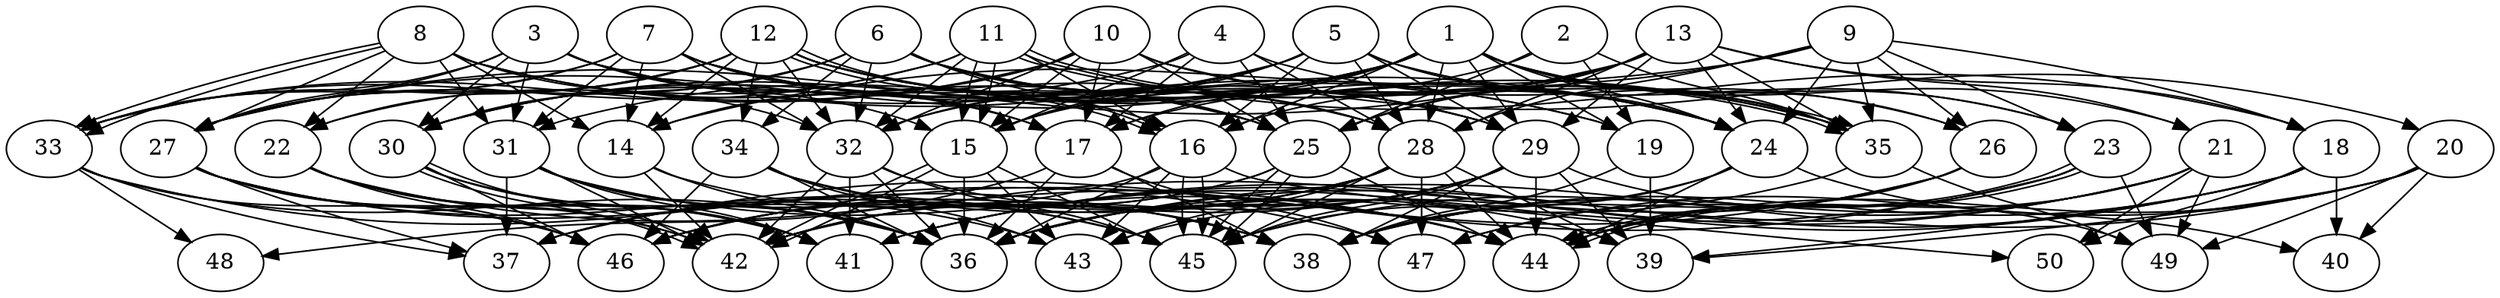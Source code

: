 // DAG automatically generated by daggen at Tue Aug  6 16:32:29 2019
// ./daggen --dot -n 50 --ccr 0.5 --fat 0.8 --regular 0.5 --density 0.6 --mindata 5242880 --maxdata 52428800 
digraph G {
  1 [size="69081088", alpha="0.05", expect_size="34540544"] 
  1 -> 15 [size ="34540544"]
  1 -> 16 [size ="34540544"]
  1 -> 17 [size ="34540544"]
  1 -> 19 [size ="34540544"]
  1 -> 21 [size ="34540544"]
  1 -> 23 [size ="34540544"]
  1 -> 24 [size ="34540544"]
  1 -> 26 [size ="34540544"]
  1 -> 27 [size ="34540544"]
  1 -> 28 [size ="34540544"]
  1 -> 29 [size ="34540544"]
  1 -> 30 [size ="34540544"]
  1 -> 31 [size ="34540544"]
  1 -> 32 [size ="34540544"]
  1 -> 35 [size ="34540544"]
  2 [size="91709440", alpha="0.13", expect_size="45854720"] 
  2 -> 15 [size ="45854720"]
  2 -> 19 [size ="45854720"]
  2 -> 25 [size ="45854720"]
  2 -> 35 [size ="45854720"]
  3 [size="44992512", alpha="0.07", expect_size="22496256"] 
  3 -> 15 [size ="22496256"]
  3 -> 17 [size ="22496256"]
  3 -> 19 [size ="22496256"]
  3 -> 24 [size ="22496256"]
  3 -> 27 [size ="22496256"]
  3 -> 30 [size ="22496256"]
  3 -> 31 [size ="22496256"]
  3 -> 33 [size ="22496256"]
  4 [size="65439744", alpha="0.09", expect_size="32719872"] 
  4 -> 15 [size ="32719872"]
  4 -> 17 [size ="32719872"]
  4 -> 25 [size ="32719872"]
  4 -> 26 [size ="32719872"]
  4 -> 28 [size ="32719872"]
  4 -> 30 [size ="32719872"]
  5 [size="74678272", alpha="0.01", expect_size="37339136"] 
  5 -> 15 [size ="37339136"]
  5 -> 16 [size ="37339136"]
  5 -> 23 [size ="37339136"]
  5 -> 24 [size ="37339136"]
  5 -> 28 [size ="37339136"]
  5 -> 29 [size ="37339136"]
  5 -> 30 [size ="37339136"]
  5 -> 32 [size ="37339136"]
  6 [size="82255872", alpha="0.08", expect_size="41127936"] 
  6 -> 16 [size ="41127936"]
  6 -> 24 [size ="41127936"]
  6 -> 25 [size ="41127936"]
  6 -> 27 [size ="41127936"]
  6 -> 28 [size ="41127936"]
  6 -> 29 [size ="41127936"]
  6 -> 30 [size ="41127936"]
  6 -> 32 [size ="41127936"]
  6 -> 34 [size ="41127936"]
  7 [size="30531584", alpha="0.05", expect_size="15265792"] 
  7 -> 14 [size ="15265792"]
  7 -> 17 [size ="15265792"]
  7 -> 19 [size ="15265792"]
  7 -> 25 [size ="15265792"]
  7 -> 27 [size ="15265792"]
  7 -> 29 [size ="15265792"]
  7 -> 31 [size ="15265792"]
  7 -> 32 [size ="15265792"]
  7 -> 33 [size ="15265792"]
  8 [size="95911936", alpha="0.02", expect_size="47955968"] 
  8 -> 14 [size ="47955968"]
  8 -> 22 [size ="47955968"]
  8 -> 25 [size ="47955968"]
  8 -> 27 [size ="47955968"]
  8 -> 28 [size ="47955968"]
  8 -> 31 [size ="47955968"]
  8 -> 32 [size ="47955968"]
  8 -> 33 [size ="47955968"]
  8 -> 33 [size ="47955968"]
  9 [size="43776000", alpha="0.04", expect_size="21888000"] 
  9 -> 14 [size ="21888000"]
  9 -> 18 [size ="21888000"]
  9 -> 23 [size ="21888000"]
  9 -> 24 [size ="21888000"]
  9 -> 25 [size ="21888000"]
  9 -> 26 [size ="21888000"]
  9 -> 28 [size ="21888000"]
  9 -> 35 [size ="21888000"]
  10 [size="54013952", alpha="0.15", expect_size="27006976"] 
  10 -> 14 [size ="27006976"]
  10 -> 15 [size ="27006976"]
  10 -> 17 [size ="27006976"]
  10 -> 20 [size ="27006976"]
  10 -> 24 [size ="27006976"]
  10 -> 25 [size ="27006976"]
  10 -> 32 [size ="27006976"]
  10 -> 33 [size ="27006976"]
  10 -> 35 [size ="27006976"]
  11 [size="96630784", alpha="0.16", expect_size="48315392"] 
  11 -> 15 [size ="48315392"]
  11 -> 15 [size ="48315392"]
  11 -> 16 [size ="48315392"]
  11 -> 18 [size ="48315392"]
  11 -> 22 [size ="48315392"]
  11 -> 32 [size ="48315392"]
  11 -> 33 [size ="48315392"]
  11 -> 35 [size ="48315392"]
  11 -> 35 [size ="48315392"]
  12 [size="28145664", alpha="0.01", expect_size="14072832"] 
  12 -> 14 [size ="14072832"]
  12 -> 16 [size ="14072832"]
  12 -> 16 [size ="14072832"]
  12 -> 22 [size ="14072832"]
  12 -> 24 [size ="14072832"]
  12 -> 27 [size ="14072832"]
  12 -> 28 [size ="14072832"]
  12 -> 29 [size ="14072832"]
  12 -> 32 [size ="14072832"]
  12 -> 33 [size ="14072832"]
  12 -> 34 [size ="14072832"]
  12 -> 35 [size ="14072832"]
  13 [size="91502592", alpha="0.15", expect_size="45751296"] 
  13 -> 16 [size ="45751296"]
  13 -> 17 [size ="45751296"]
  13 -> 18 [size ="45751296"]
  13 -> 21 [size ="45751296"]
  13 -> 24 [size ="45751296"]
  13 -> 25 [size ="45751296"]
  13 -> 27 [size ="45751296"]
  13 -> 28 [size ="45751296"]
  13 -> 29 [size ="45751296"]
  13 -> 35 [size ="45751296"]
  14 [size="30709760", alpha="0.12", expect_size="15354880"] 
  14 -> 36 [size ="15354880"]
  14 -> 38 [size ="15354880"]
  14 -> 42 [size ="15354880"]
  15 [size="73390080", alpha="0.14", expect_size="36695040"] 
  15 -> 36 [size ="36695040"]
  15 -> 42 [size ="36695040"]
  15 -> 42 [size ="36695040"]
  15 -> 43 [size ="36695040"]
  15 -> 45 [size ="36695040"]
  16 [size="77590528", alpha="0.15", expect_size="38795264"] 
  16 -> 36 [size ="38795264"]
  16 -> 37 [size ="38795264"]
  16 -> 43 [size ="38795264"]
  16 -> 45 [size ="38795264"]
  16 -> 45 [size ="38795264"]
  16 -> 50 [size ="38795264"]
  17 [size="19728384", alpha="0.18", expect_size="9864192"] 
  17 -> 36 [size ="9864192"]
  17 -> 38 [size ="9864192"]
  17 -> 47 [size ="9864192"]
  17 -> 48 [size ="9864192"]
  18 [size="43669504", alpha="0.12", expect_size="21834752"] 
  18 -> 38 [size ="21834752"]
  18 -> 39 [size ="21834752"]
  18 -> 40 [size ="21834752"]
  18 -> 41 [size ="21834752"]
  18 -> 42 [size ="21834752"]
  18 -> 50 [size ="21834752"]
  19 [size="51662848", alpha="0.16", expect_size="25831424"] 
  19 -> 38 [size ="25831424"]
  19 -> 39 [size ="25831424"]
  20 [size="70979584", alpha="0.02", expect_size="35489792"] 
  20 -> 36 [size ="35489792"]
  20 -> 39 [size ="35489792"]
  20 -> 40 [size ="35489792"]
  20 -> 44 [size ="35489792"]
  20 -> 47 [size ="35489792"]
  20 -> 49 [size ="35489792"]
  21 [size="47204352", alpha="0.01", expect_size="23602176"] 
  21 -> 36 [size ="23602176"]
  21 -> 38 [size ="23602176"]
  21 -> 41 [size ="23602176"]
  21 -> 44 [size ="23602176"]
  21 -> 45 [size ="23602176"]
  21 -> 49 [size ="23602176"]
  21 -> 50 [size ="23602176"]
  22 [size="27326464", alpha="0.17", expect_size="13663232"] 
  22 -> 41 [size ="13663232"]
  22 -> 42 [size ="13663232"]
  22 -> 43 [size ="13663232"]
  22 -> 44 [size ="13663232"]
  22 -> 46 [size ="13663232"]
  23 [size="30085120", alpha="0.20", expect_size="15042560"] 
  23 -> 37 [size ="15042560"]
  23 -> 41 [size ="15042560"]
  23 -> 44 [size ="15042560"]
  23 -> 44 [size ="15042560"]
  23 -> 47 [size ="15042560"]
  23 -> 49 [size ="15042560"]
  24 [size="102871040", alpha="0.15", expect_size="51435520"] 
  24 -> 38 [size ="51435520"]
  24 -> 40 [size ="51435520"]
  24 -> 44 [size ="51435520"]
  24 -> 45 [size ="51435520"]
  25 [size="66582528", alpha="0.03", expect_size="33291264"] 
  25 -> 42 [size ="33291264"]
  25 -> 44 [size ="33291264"]
  25 -> 45 [size ="33291264"]
  25 -> 45 [size ="33291264"]
  25 -> 46 [size ="33291264"]
  26 [size="37103616", alpha="0.07", expect_size="18551808"] 
  26 -> 38 [size ="18551808"]
  26 -> 43 [size ="18551808"]
  26 -> 44 [size ="18551808"]
  26 -> 46 [size ="18551808"]
  27 [size="13557760", alpha="0.15", expect_size="6778880"] 
  27 -> 37 [size ="6778880"]
  27 -> 38 [size ="6778880"]
  27 -> 41 [size ="6778880"]
  27 -> 42 [size ="6778880"]
  27 -> 45 [size ="6778880"]
  27 -> 46 [size ="6778880"]
  28 [size="97454080", alpha="0.01", expect_size="48727040"] 
  28 -> 37 [size ="48727040"]
  28 -> 39 [size ="48727040"]
  28 -> 42 [size ="48727040"]
  28 -> 43 [size ="48727040"]
  28 -> 44 [size ="48727040"]
  28 -> 45 [size ="48727040"]
  28 -> 46 [size ="48727040"]
  28 -> 47 [size ="48727040"]
  29 [size="60792832", alpha="0.14", expect_size="30396416"] 
  29 -> 36 [size ="30396416"]
  29 -> 38 [size ="30396416"]
  29 -> 39 [size ="30396416"]
  29 -> 42 [size ="30396416"]
  29 -> 44 [size ="30396416"]
  29 -> 45 [size ="30396416"]
  29 -> 46 [size ="30396416"]
  29 -> 49 [size ="30396416"]
  30 [size="41803776", alpha="0.16", expect_size="20901888"] 
  30 -> 36 [size ="20901888"]
  30 -> 41 [size ="20901888"]
  30 -> 42 [size ="20901888"]
  30 -> 42 [size ="20901888"]
  30 -> 46 [size ="20901888"]
  31 [size="52254720", alpha="0.17", expect_size="26127360"] 
  31 -> 36 [size ="26127360"]
  31 -> 37 [size ="26127360"]
  31 -> 41 [size ="26127360"]
  31 -> 42 [size ="26127360"]
  31 -> 44 [size ="26127360"]
  31 -> 45 [size ="26127360"]
  32 [size="56369152", alpha="0.01", expect_size="28184576"] 
  32 -> 36 [size ="28184576"]
  32 -> 41 [size ="28184576"]
  32 -> 42 [size ="28184576"]
  32 -> 44 [size ="28184576"]
  32 -> 45 [size ="28184576"]
  33 [size="41000960", alpha="0.02", expect_size="20500480"] 
  33 -> 36 [size ="20500480"]
  33 -> 37 [size ="20500480"]
  33 -> 46 [size ="20500480"]
  33 -> 47 [size ="20500480"]
  33 -> 48 [size ="20500480"]
  34 [size="40658944", alpha="0.08", expect_size="20329472"] 
  34 -> 36 [size ="20329472"]
  34 -> 38 [size ="20329472"]
  34 -> 39 [size ="20329472"]
  34 -> 43 [size ="20329472"]
  34 -> 46 [size ="20329472"]
  35 [size="15925248", alpha="0.07", expect_size="7962624"] 
  35 -> 36 [size ="7962624"]
  35 -> 49 [size ="7962624"]
  36 [size="30992384", alpha="0.00", expect_size="15496192"] 
  37 [size="63260672", alpha="0.16", expect_size="31630336"] 
  38 [size="38404096", alpha="0.18", expect_size="19202048"] 
  39 [size="41850880", alpha="0.09", expect_size="20925440"] 
  40 [size="12519424", alpha="0.13", expect_size="6259712"] 
  41 [size="88313856", alpha="0.04", expect_size="44156928"] 
  42 [size="72259584", alpha="0.20", expect_size="36129792"] 
  43 [size="76394496", alpha="0.19", expect_size="38197248"] 
  44 [size="87363584", alpha="0.18", expect_size="43681792"] 
  45 [size="31019008", alpha="0.09", expect_size="15509504"] 
  46 [size="64636928", alpha="0.05", expect_size="32318464"] 
  47 [size="66580480", alpha="0.02", expect_size="33290240"] 
  48 [size="46092288", alpha="0.18", expect_size="23046144"] 
  49 [size="36356096", alpha="0.04", expect_size="18178048"] 
  50 [size="78551040", alpha="0.17", expect_size="39275520"] 
}
